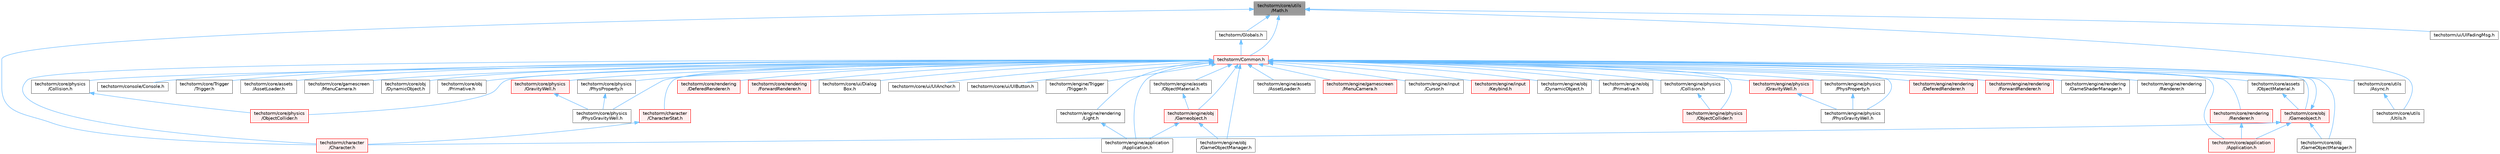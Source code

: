 digraph "techstorm/core/utils/Math.h"
{
 // LATEX_PDF_SIZE
  bgcolor="transparent";
  edge [fontname=Helvetica,fontsize=10,labelfontname=Helvetica,labelfontsize=10];
  node [fontname=Helvetica,fontsize=10,shape=box,height=0.2,width=0.4];
  Node1 [id="Node000001",label="techstorm/core/utils\l/Math.h",height=0.2,width=0.4,color="gray40", fillcolor="grey60", style="filled", fontcolor="black",tooltip=" "];
  Node1 -> Node2 [id="edge1_Node000001_Node000002",dir="back",color="steelblue1",style="solid",tooltip=" "];
  Node2 [id="Node000002",label="techstorm/Common.h",height=0.2,width=0.4,color="red", fillcolor="#FFF0F0", style="filled",URL="$_common_8h.html",tooltip=" "];
  Node2 -> Node3 [id="edge2_Node000002_Node000003",dir="back",color="steelblue1",style="solid",tooltip=" "];
  Node3 [id="Node000003",label="techstorm/character\l/Character.h",height=0.2,width=0.4,color="red", fillcolor="#FFF0F0", style="filled",URL="$_character_8h.html",tooltip=" "];
  Node2 -> Node22 [id="edge3_Node000002_Node000022",dir="back",color="steelblue1",style="solid",tooltip=" "];
  Node22 [id="Node000022",label="techstorm/character\l/CharacterStat.h",height=0.2,width=0.4,color="red", fillcolor="#FFF0F0", style="filled",URL="$_character_stat_8h.html",tooltip=" "];
  Node22 -> Node3 [id="edge4_Node000022_Node000003",dir="back",color="steelblue1",style="solid",tooltip=" "];
  Node2 -> Node25 [id="edge5_Node000002_Node000025",dir="back",color="steelblue1",style="solid",tooltip=" "];
  Node25 [id="Node000025",label="techstorm/console/Console.h",height=0.2,width=0.4,color="grey40", fillcolor="white", style="filled",URL="$_console_8h.html",tooltip=" "];
  Node2 -> Node26 [id="edge6_Node000002_Node000026",dir="back",color="steelblue1",style="solid",tooltip=" "];
  Node26 [id="Node000026",label="techstorm/core/Trigger\l/Trigger.h",height=0.2,width=0.4,color="grey40", fillcolor="white", style="filled",URL="$core_2_trigger_2_trigger_8h.html",tooltip=" "];
  Node2 -> Node6 [id="edge7_Node000002_Node000006",dir="back",color="steelblue1",style="solid",tooltip=" "];
  Node6 [id="Node000006",label="techstorm/core/application\l/Application.h",height=0.2,width=0.4,color="red", fillcolor="#FFF0F0", style="filled",URL="$core_2application_2_application_8h.html",tooltip=" "];
  Node2 -> Node27 [id="edge8_Node000002_Node000027",dir="back",color="steelblue1",style="solid",tooltip=" "];
  Node27 [id="Node000027",label="techstorm/core/assets\l/AssetLoader.h",height=0.2,width=0.4,color="grey40", fillcolor="white", style="filled",URL="$core_2assets_2_asset_loader_8h.html",tooltip=" "];
  Node2 -> Node28 [id="edge9_Node000002_Node000028",dir="back",color="steelblue1",style="solid",tooltip=" "];
  Node28 [id="Node000028",label="techstorm/core/assets\l/ObjectMaterial.h",height=0.2,width=0.4,color="grey40", fillcolor="white", style="filled",URL="$core_2assets_2_object_material_8h.html",tooltip=" "];
  Node28 -> Node29 [id="edge10_Node000028_Node000029",dir="back",color="steelblue1",style="solid",tooltip=" "];
  Node29 [id="Node000029",label="techstorm/core/obj\l/Gameobject.h",height=0.2,width=0.4,color="red", fillcolor="#FFF0F0", style="filled",URL="$core_2obj_2_gameobject_8h.html",tooltip=" "];
  Node29 -> Node2 [id="edge11_Node000029_Node000002",dir="back",color="steelblue1",style="solid",tooltip=" "];
  Node29 -> Node3 [id="edge12_Node000029_Node000003",dir="back",color="steelblue1",style="solid",tooltip=" "];
  Node29 -> Node6 [id="edge13_Node000029_Node000006",dir="back",color="steelblue1",style="solid",tooltip=" "];
  Node29 -> Node36 [id="edge14_Node000029_Node000036",dir="back",color="steelblue1",style="solid",tooltip=" "];
  Node36 [id="Node000036",label="techstorm/core/obj\l/GameObjectManager.h",height=0.2,width=0.4,color="grey40", fillcolor="white", style="filled",URL="$core_2obj_2_game_object_manager_8h.html",tooltip=" "];
  Node2 -> Node47 [id="edge15_Node000002_Node000047",dir="back",color="steelblue1",style="solid",tooltip=" "];
  Node47 [id="Node000047",label="techstorm/core/gamescreen\l/MenuCamera.h",height=0.2,width=0.4,color="grey40", fillcolor="white", style="filled",URL="$core_2gamescreen_2_menu_camera_8h.html",tooltip=" "];
  Node2 -> Node48 [id="edge16_Node000002_Node000048",dir="back",color="steelblue1",style="solid",tooltip=" "];
  Node48 [id="Node000048",label="techstorm/core/obj\l/DynamicObject.h",height=0.2,width=0.4,color="grey40", fillcolor="white", style="filled",URL="$core_2obj_2_dynamic_object_8h.html",tooltip=" "];
  Node2 -> Node36 [id="edge17_Node000002_Node000036",dir="back",color="steelblue1",style="solid",tooltip=" "];
  Node2 -> Node29 [id="edge18_Node000002_Node000029",dir="back",color="steelblue1",style="solid",tooltip=" "];
  Node2 -> Node49 [id="edge19_Node000002_Node000049",dir="back",color="steelblue1",style="solid",tooltip=" "];
  Node49 [id="Node000049",label="techstorm/core/obj\l/Primative.h",height=0.2,width=0.4,color="grey40", fillcolor="white", style="filled",URL="$core_2obj_2_primative_8h.html",tooltip=" "];
  Node2 -> Node50 [id="edge20_Node000002_Node000050",dir="back",color="steelblue1",style="solid",tooltip=" "];
  Node50 [id="Node000050",label="techstorm/core/physics\l/Collision.h",height=0.2,width=0.4,color="grey40", fillcolor="white", style="filled",URL="$core_2physics_2_collision_8h.html",tooltip=" "];
  Node50 -> Node51 [id="edge21_Node000050_Node000051",dir="back",color="steelblue1",style="solid",tooltip=" "];
  Node51 [id="Node000051",label="techstorm/core/physics\l/ObjectCollider.h",height=0.2,width=0.4,color="red", fillcolor="#FFF0F0", style="filled",URL="$core_2physics_2_object_collider_8h.html",tooltip=" "];
  Node2 -> Node53 [id="edge22_Node000002_Node000053",dir="back",color="steelblue1",style="solid",tooltip=" "];
  Node53 [id="Node000053",label="techstorm/core/physics\l/GravityWell.h",height=0.2,width=0.4,color="red", fillcolor="#FFF0F0", style="filled",URL="$core_2physics_2_gravity_well_8h.html",tooltip=" "];
  Node53 -> Node55 [id="edge23_Node000053_Node000055",dir="back",color="steelblue1",style="solid",tooltip=" "];
  Node55 [id="Node000055",label="techstorm/core/physics\l/PhysGravityWell.h",height=0.2,width=0.4,color="grey40", fillcolor="white", style="filled",URL="$core_2physics_2_phys_gravity_well_8h.html",tooltip=" "];
  Node2 -> Node51 [id="edge24_Node000002_Node000051",dir="back",color="steelblue1",style="solid",tooltip=" "];
  Node2 -> Node55 [id="edge25_Node000002_Node000055",dir="back",color="steelblue1",style="solid",tooltip=" "];
  Node2 -> Node56 [id="edge26_Node000002_Node000056",dir="back",color="steelblue1",style="solid",tooltip=" "];
  Node56 [id="Node000056",label="techstorm/core/physics\l/PhysProperty.h",height=0.2,width=0.4,color="grey40", fillcolor="white", style="filled",URL="$core_2physics_2_phys_property_8h.html",tooltip=" "];
  Node56 -> Node55 [id="edge27_Node000056_Node000055",dir="back",color="steelblue1",style="solid",tooltip=" "];
  Node2 -> Node57 [id="edge28_Node000002_Node000057",dir="back",color="steelblue1",style="solid",tooltip=" "];
  Node57 [id="Node000057",label="techstorm/core/rendering\l/DeferedRenderer.h",height=0.2,width=0.4,color="red", fillcolor="#FFF0F0", style="filled",URL="$core_2rendering_2_defered_renderer_8h.html",tooltip=" "];
  Node2 -> Node59 [id="edge29_Node000002_Node000059",dir="back",color="steelblue1",style="solid",tooltip=" "];
  Node59 [id="Node000059",label="techstorm/core/rendering\l/ForwardRenderer.h",height=0.2,width=0.4,color="red", fillcolor="#FFF0F0", style="filled",URL="$core_2rendering_2_forward_renderer_8h.html",tooltip=" "];
  Node2 -> Node60 [id="edge30_Node000002_Node000060",dir="back",color="steelblue1",style="solid",tooltip=" "];
  Node60 [id="Node000060",label="techstorm/core/rendering\l/Renderer.h",height=0.2,width=0.4,color="red", fillcolor="#FFF0F0", style="filled",URL="$core_2rendering_2_renderer_8h.html",tooltip=" "];
  Node60 -> Node6 [id="edge31_Node000060_Node000006",dir="back",color="steelblue1",style="solid",tooltip=" "];
  Node2 -> Node61 [id="edge32_Node000002_Node000061",dir="back",color="steelblue1",style="solid",tooltip=" "];
  Node61 [id="Node000061",label="techstorm/core/ui/Dialog\lBox.h",height=0.2,width=0.4,color="grey40", fillcolor="white", style="filled",URL="$core_2ui_2_dialog_box_8h.html",tooltip=" "];
  Node2 -> Node62 [id="edge33_Node000002_Node000062",dir="back",color="steelblue1",style="solid",tooltip=" "];
  Node62 [id="Node000062",label="techstorm/core/ui/UIAnchor.h",height=0.2,width=0.4,color="grey40", fillcolor="white", style="filled",URL="$core_2ui_2_u_i_anchor_8h.html",tooltip=" "];
  Node2 -> Node63 [id="edge34_Node000002_Node000063",dir="back",color="steelblue1",style="solid",tooltip=" "];
  Node63 [id="Node000063",label="techstorm/core/ui/UIButton.h",height=0.2,width=0.4,color="grey40", fillcolor="white", style="filled",URL="$core_2ui_2_u_i_button_8h.html",tooltip=" "];
  Node2 -> Node64 [id="edge35_Node000002_Node000064",dir="back",color="steelblue1",style="solid",tooltip=" "];
  Node64 [id="Node000064",label="techstorm/core/utils\l/Async.h",height=0.2,width=0.4,color="grey40", fillcolor="white", style="filled",URL="$core_2utils_2_async_8h.html",tooltip=" "];
  Node64 -> Node65 [id="edge36_Node000064_Node000065",dir="back",color="steelblue1",style="solid",tooltip=" "];
  Node65 [id="Node000065",label="techstorm/core/utils\l/Utils.h",height=0.2,width=0.4,color="grey40", fillcolor="white", style="filled",URL="$core_2utils_2_utils_8h.html",tooltip=" "];
  Node2 -> Node66 [id="edge37_Node000002_Node000066",dir="back",color="steelblue1",style="solid",tooltip=" "];
  Node66 [id="Node000066",label="techstorm/engine/Trigger\l/Trigger.h",height=0.2,width=0.4,color="grey40", fillcolor="white", style="filled",URL="$engine_2_trigger_2_trigger_8h.html",tooltip=" "];
  Node2 -> Node19 [id="edge38_Node000002_Node000019",dir="back",color="steelblue1",style="solid",tooltip=" "];
  Node19 [id="Node000019",label="techstorm/engine/application\l/Application.h",height=0.2,width=0.4,color="grey40", fillcolor="white", style="filled",URL="$engine_2application_2_application_8h.html",tooltip=" "];
  Node2 -> Node67 [id="edge39_Node000002_Node000067",dir="back",color="steelblue1",style="solid",tooltip=" "];
  Node67 [id="Node000067",label="techstorm/engine/assets\l/AssetLoader.h",height=0.2,width=0.4,color="grey40", fillcolor="white", style="filled",URL="$engine_2assets_2_asset_loader_8h.html",tooltip=" "];
  Node2 -> Node68 [id="edge40_Node000002_Node000068",dir="back",color="steelblue1",style="solid",tooltip=" "];
  Node68 [id="Node000068",label="techstorm/engine/assets\l/ObjectMaterial.h",height=0.2,width=0.4,color="grey40", fillcolor="white", style="filled",URL="$engine_2assets_2_object_material_8h.html",tooltip=" "];
  Node68 -> Node69 [id="edge41_Node000068_Node000069",dir="back",color="steelblue1",style="solid",tooltip=" "];
  Node69 [id="Node000069",label="techstorm/engine/obj\l/Gameobject.h",height=0.2,width=0.4,color="red", fillcolor="#FFF0F0", style="filled",URL="$engine_2obj_2_gameobject_8h.html",tooltip=" "];
  Node69 -> Node19 [id="edge42_Node000069_Node000019",dir="back",color="steelblue1",style="solid",tooltip=" "];
  Node69 -> Node75 [id="edge43_Node000069_Node000075",dir="back",color="steelblue1",style="solid",tooltip=" "];
  Node75 [id="Node000075",label="techstorm/engine/obj\l/GameObjectManager.h",height=0.2,width=0.4,color="grey40", fillcolor="white", style="filled",URL="$engine_2obj_2_game_object_manager_8h.html",tooltip=" "];
  Node2 -> Node80 [id="edge44_Node000002_Node000080",dir="back",color="steelblue1",style="solid",tooltip=" "];
  Node80 [id="Node000080",label="techstorm/engine/gamescreen\l/MenuCamera.h",height=0.2,width=0.4,color="red", fillcolor="#FFF0F0", style="filled",URL="$engine_2gamescreen_2_menu_camera_8h.html",tooltip=" "];
  Node2 -> Node82 [id="edge45_Node000002_Node000082",dir="back",color="steelblue1",style="solid",tooltip=" "];
  Node82 [id="Node000082",label="techstorm/engine/input\l/Cursor.h",height=0.2,width=0.4,color="grey40", fillcolor="white", style="filled",URL="$engine_2input_2_cursor_8h.html",tooltip=" "];
  Node2 -> Node83 [id="edge46_Node000002_Node000083",dir="back",color="steelblue1",style="solid",tooltip=" "];
  Node83 [id="Node000083",label="techstorm/engine/input\l/Keybind.h",height=0.2,width=0.4,color="red", fillcolor="#FFF0F0", style="filled",URL="$engine_2input_2_keybind_8h.html",tooltip=" "];
  Node2 -> Node85 [id="edge47_Node000002_Node000085",dir="back",color="steelblue1",style="solid",tooltip=" "];
  Node85 [id="Node000085",label="techstorm/engine/obj\l/DynamicObject.h",height=0.2,width=0.4,color="grey40", fillcolor="white", style="filled",URL="$engine_2obj_2_dynamic_object_8h.html",tooltip=" "];
  Node2 -> Node75 [id="edge48_Node000002_Node000075",dir="back",color="steelblue1",style="solid",tooltip=" "];
  Node2 -> Node69 [id="edge49_Node000002_Node000069",dir="back",color="steelblue1",style="solid",tooltip=" "];
  Node2 -> Node86 [id="edge50_Node000002_Node000086",dir="back",color="steelblue1",style="solid",tooltip=" "];
  Node86 [id="Node000086",label="techstorm/engine/obj\l/Primative.h",height=0.2,width=0.4,color="grey40", fillcolor="white", style="filled",URL="$engine_2obj_2_primative_8h.html",tooltip=" "];
  Node2 -> Node87 [id="edge51_Node000002_Node000087",dir="back",color="steelblue1",style="solid",tooltip=" "];
  Node87 [id="Node000087",label="techstorm/engine/physics\l/Collision.h",height=0.2,width=0.4,color="grey40", fillcolor="white", style="filled",URL="$engine_2physics_2_collision_8h.html",tooltip=" "];
  Node87 -> Node88 [id="edge52_Node000087_Node000088",dir="back",color="steelblue1",style="solid",tooltip=" "];
  Node88 [id="Node000088",label="techstorm/engine/physics\l/ObjectCollider.h",height=0.2,width=0.4,color="red", fillcolor="#FFF0F0", style="filled",URL="$engine_2physics_2_object_collider_8h.html",tooltip=" "];
  Node2 -> Node90 [id="edge53_Node000002_Node000090",dir="back",color="steelblue1",style="solid",tooltip=" "];
  Node90 [id="Node000090",label="techstorm/engine/physics\l/GravityWell.h",height=0.2,width=0.4,color="red", fillcolor="#FFF0F0", style="filled",URL="$engine_2physics_2_gravity_well_8h.html",tooltip=" "];
  Node90 -> Node92 [id="edge54_Node000090_Node000092",dir="back",color="steelblue1",style="solid",tooltip=" "];
  Node92 [id="Node000092",label="techstorm/engine/physics\l/PhysGravityWell.h",height=0.2,width=0.4,color="grey40", fillcolor="white", style="filled",URL="$engine_2physics_2_phys_gravity_well_8h.html",tooltip=" "];
  Node2 -> Node88 [id="edge55_Node000002_Node000088",dir="back",color="steelblue1",style="solid",tooltip=" "];
  Node2 -> Node92 [id="edge56_Node000002_Node000092",dir="back",color="steelblue1",style="solid",tooltip=" "];
  Node2 -> Node93 [id="edge57_Node000002_Node000093",dir="back",color="steelblue1",style="solid",tooltip=" "];
  Node93 [id="Node000093",label="techstorm/engine/physics\l/PhysProperty.h",height=0.2,width=0.4,color="grey40", fillcolor="white", style="filled",URL="$engine_2physics_2_phys_property_8h.html",tooltip=" "];
  Node93 -> Node92 [id="edge58_Node000093_Node000092",dir="back",color="steelblue1",style="solid",tooltip=" "];
  Node2 -> Node94 [id="edge59_Node000002_Node000094",dir="back",color="steelblue1",style="solid",tooltip=" "];
  Node94 [id="Node000094",label="techstorm/engine/rendering\l/DeferedRenderer.h",height=0.2,width=0.4,color="red", fillcolor="#FFF0F0", style="filled",URL="$engine_2rendering_2_defered_renderer_8h.html",tooltip=" "];
  Node2 -> Node96 [id="edge60_Node000002_Node000096",dir="back",color="steelblue1",style="solid",tooltip=" "];
  Node96 [id="Node000096",label="techstorm/engine/rendering\l/ForwardRenderer.h",height=0.2,width=0.4,color="red", fillcolor="#FFF0F0", style="filled",URL="$engine_2rendering_2_forward_renderer_8h.html",tooltip=" "];
  Node2 -> Node97 [id="edge61_Node000002_Node000097",dir="back",color="steelblue1",style="solid",tooltip=" "];
  Node97 [id="Node000097",label="techstorm/engine/rendering\l/GameShaderManager.h",height=0.2,width=0.4,color="grey40", fillcolor="white", style="filled",URL="$_game_shader_manager_8h.html",tooltip=" "];
  Node2 -> Node98 [id="edge62_Node000002_Node000098",dir="back",color="steelblue1",style="solid",tooltip=" "];
  Node98 [id="Node000098",label="techstorm/engine/rendering\l/Light.h",height=0.2,width=0.4,color="grey40", fillcolor="white", style="filled",URL="$engine_2rendering_2_light_8h.html",tooltip=" "];
  Node98 -> Node19 [id="edge63_Node000098_Node000019",dir="back",color="steelblue1",style="solid",tooltip=" "];
  Node2 -> Node99 [id="edge64_Node000002_Node000099",dir="back",color="steelblue1",style="solid",tooltip=" "];
  Node99 [id="Node000099",label="techstorm/engine/rendering\l/Renderer.h",height=0.2,width=0.4,color="grey40", fillcolor="white", style="filled",URL="$engine_2rendering_2_renderer_8h.html",tooltip=" "];
  Node1 -> Node124 [id="edge65_Node000001_Node000124",dir="back",color="steelblue1",style="solid",tooltip=" "];
  Node124 [id="Node000124",label="techstorm/Globals.h",height=0.2,width=0.4,color="grey40", fillcolor="white", style="filled",URL="$_globals_8h.html",tooltip=" "];
  Node124 -> Node2 [id="edge66_Node000124_Node000002",dir="back",color="steelblue1",style="solid",tooltip=" "];
  Node1 -> Node3 [id="edge67_Node000001_Node000003",dir="back",color="steelblue1",style="solid",tooltip=" "];
  Node1 -> Node65 [id="edge68_Node000001_Node000065",dir="back",color="steelblue1",style="solid",tooltip=" "];
  Node1 -> Node125 [id="edge69_Node000001_Node000125",dir="back",color="steelblue1",style="solid",tooltip=" "];
  Node125 [id="Node000125",label="techstorm/ui/UIFadingMsg.h",height=0.2,width=0.4,color="grey40", fillcolor="white", style="filled",URL="$_u_i_fading_msg_8h.html",tooltip=" "];
}
